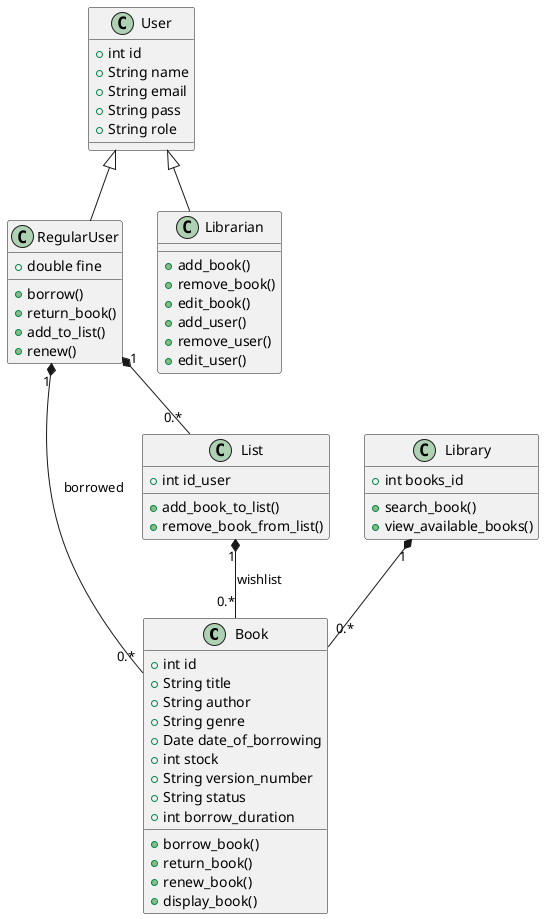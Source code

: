 @startuml

class Book {
  +int id
  +String title
  +String author
  +String genre
  +Date date_of_borrowing
  +int stock
  +String version_number
  +String status
  +int borrow_duration
  +borrow_book()
  +return_book()
  +renew_book()
  +display_book()
}

class User {
  +int id
  +String name
  +String email
  +String pass
  +String role
}

class RegularUser {
  +double fine
  +borrow()
  +return_book()
  +add_to_list()
  +renew()
}

class Librarian {
  +add_book()
  +remove_book()
  +edit_book()
  +add_user()
  +remove_user()
  +edit_user()
}

class List {
  +int id_user
  +add_book_to_list()
  +remove_book_from_list()
}

class Library {
  +int books_id
  +search_book()
  +view_available_books()
}

User <|-- RegularUser
User <|-- Librarian
Library "1" *-- "0.*" Book
RegularUser "1" *-- "0.*" List
RegularUser "1" *-- "0.*" Book : borrowed

List "1" *-- "0.*" Book : wishlist

@enduml

